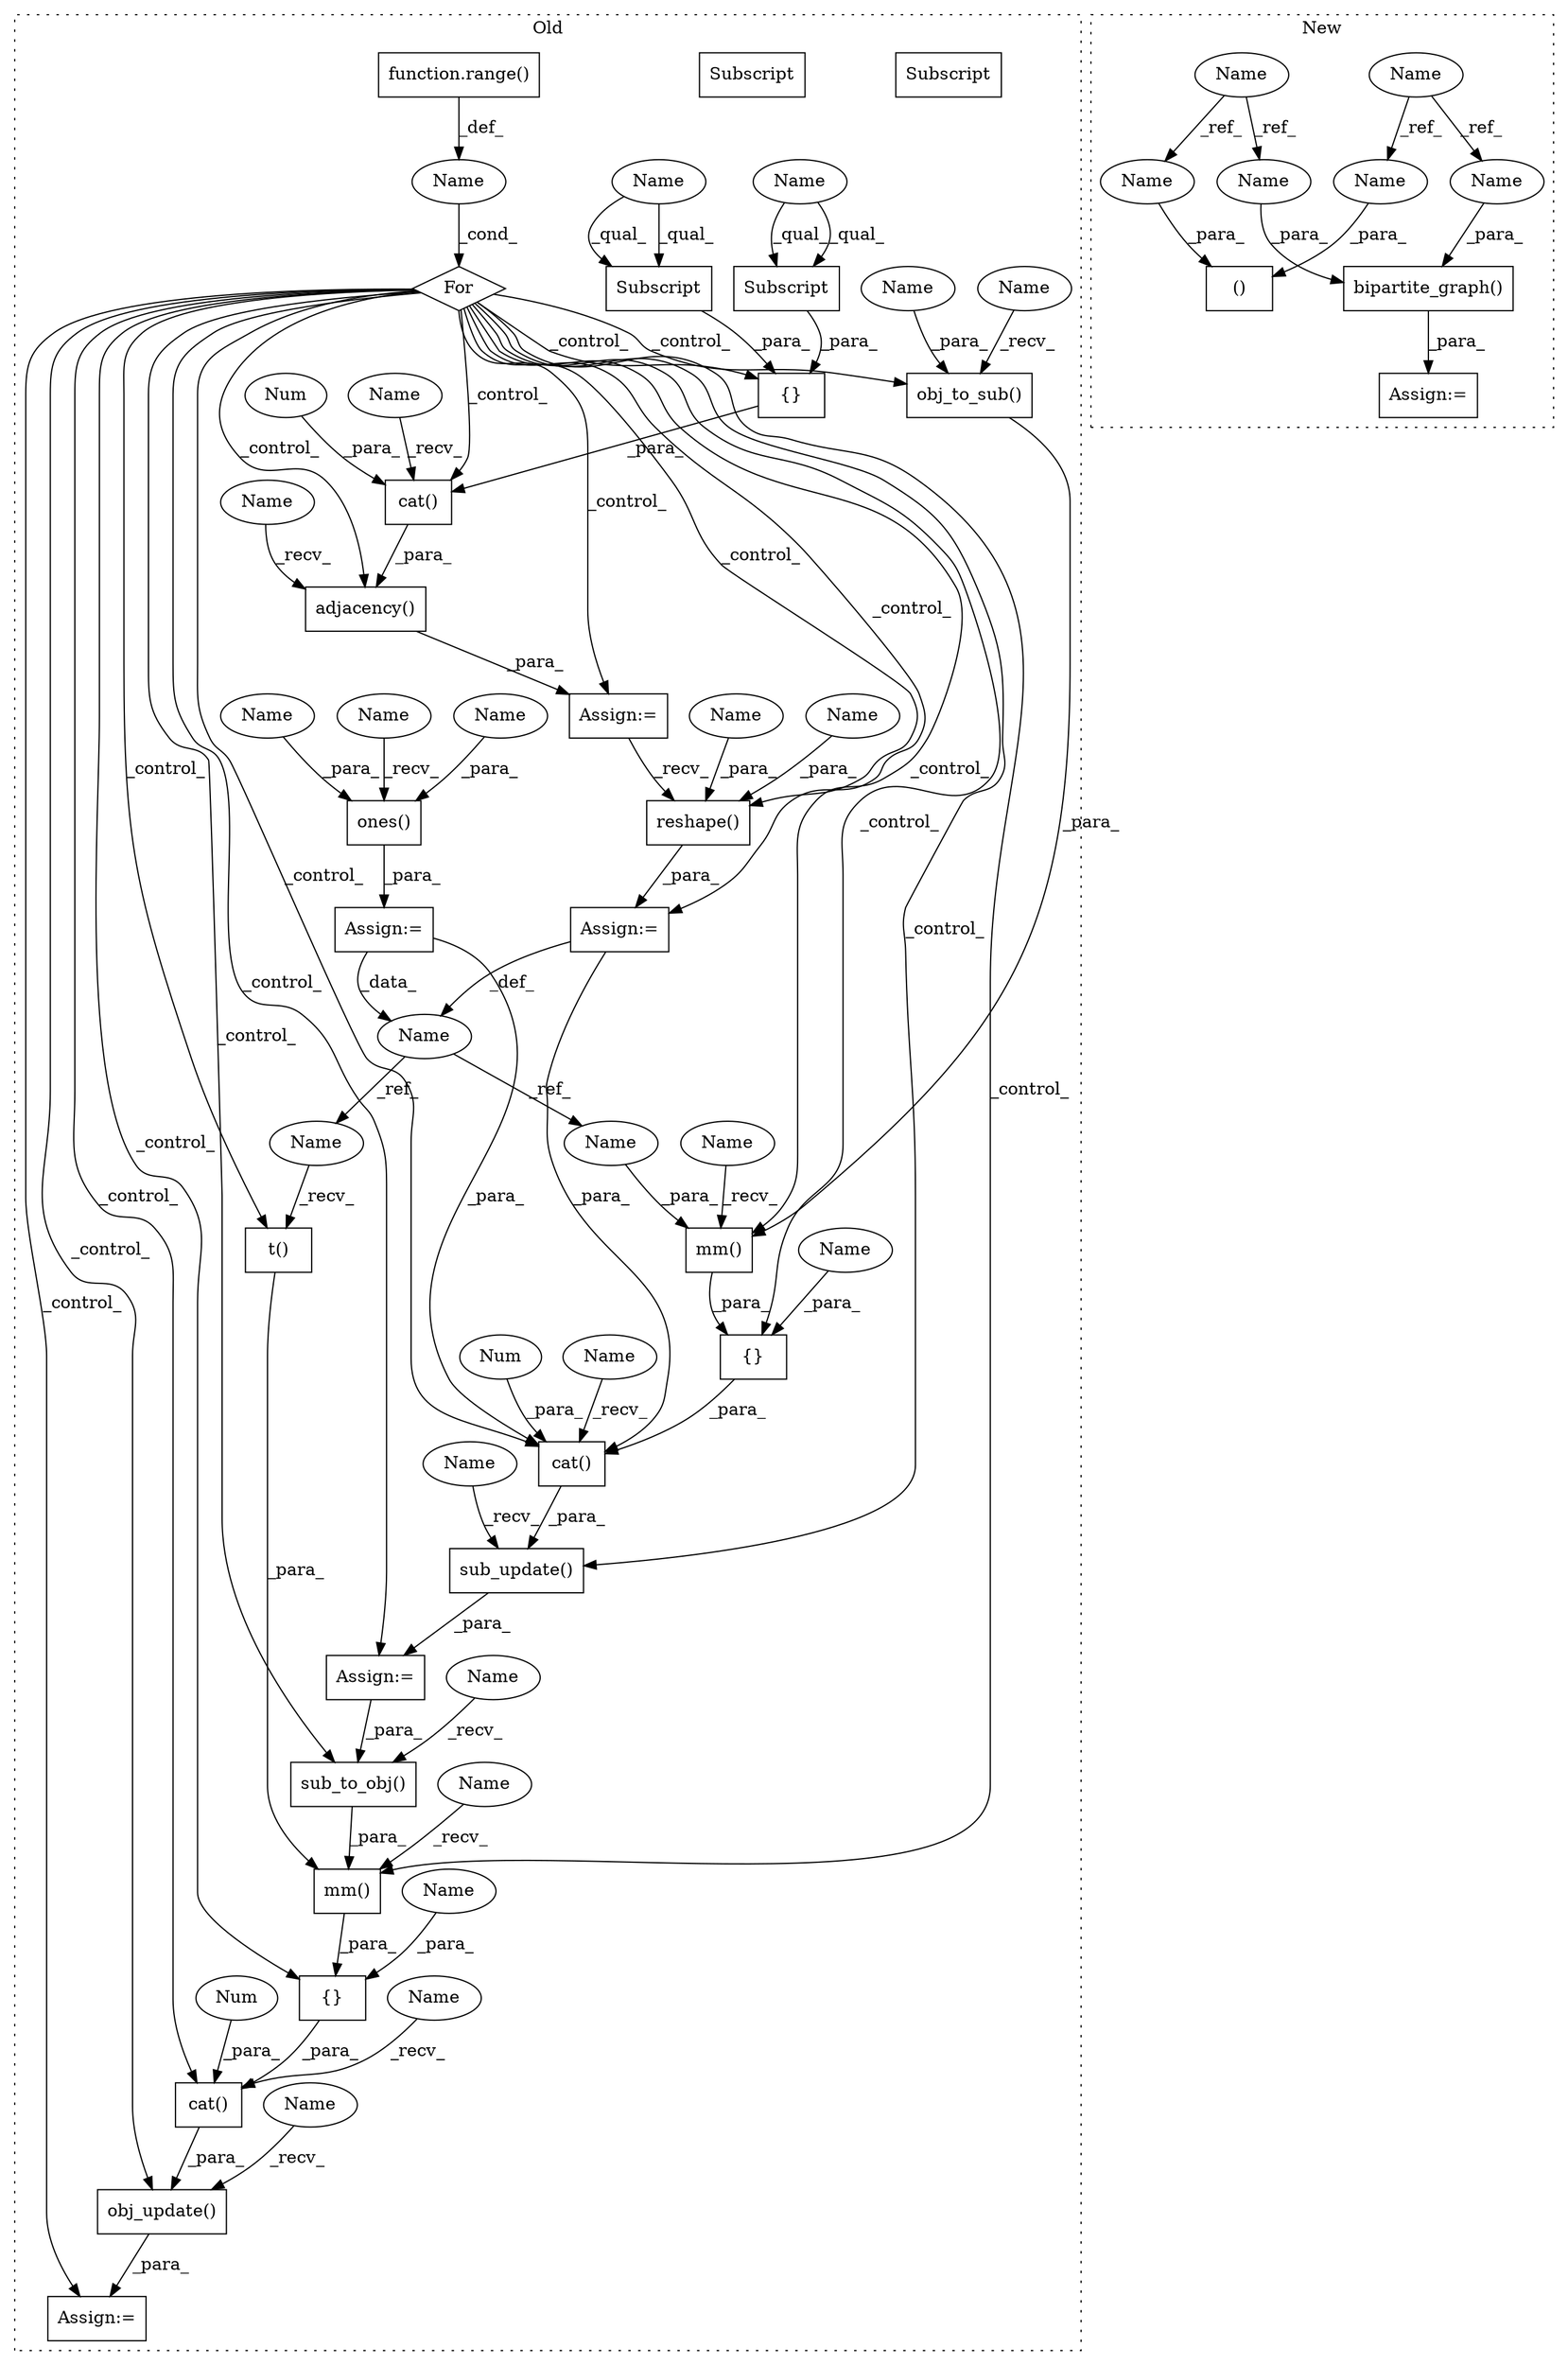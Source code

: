 digraph G {
subgraph cluster0 {
1 [label="cat()" a="75" s="9605,9759" l="10,1" shape="box"];
3 [label="sub_update()" a="75" s="9324,9491" l="16,1" shape="box"];
4 [label="obj_to_sub()" a="75" s="9437,9467" l="16,1" shape="box"];
5 [label="{}" a="59" s="9088,9168" l="22,0" shape="box"];
9 [label="{}" a="59" s="9615,9738" l="22,0" shape="box"];
10 [label="Subscript" a="63" s="9110,0" l="19,0" shape="box"];
11 [label="{}" a="59" s="9350,9469" l="22,0" shape="box"];
12 [label="Subscript" a="63" s="9151,0" l="17,0" shape="box"];
13 [label="ones()" a="75" s="8913,8930" l="11,16" shape="box"];
14 [label="function.range()" a="75" s="8968,8987" l="6,1" shape="box"];
15 [label="mm()" a="75" s="9410,9468" l="9,1" shape="box"];
16 [label="obj_update()" a="75" s="9589,9760" l="16,1" shape="box"];
17 [label="mm()" a="75" s="9673,9737" l="9,1" shape="box"];
18 [label="t()" a="75" s="9682" l="20" shape="box"];
19 [label="adjacency()" a="75" s="9063,9190" l="15,1" shape="box"];
20 [label="Name" a="87" s="8963" l="1" shape="ellipse"];
21 [label="cat()" a="75" s="9078,9189" l="10,1" shape="box"];
22 [label="Name" a="87" s="9208" l="16" shape="ellipse"];
23 [label="cat()" a="75" s="9340,9490" l="10,1" shape="box"];
24 [label="reshape()" a="75" s="9227,9249" l="16,1" shape="box"];
25 [label="For" a="107" s="8959,8988" l="4,65" shape="diamond"];
26 [label="sub_to_obj()" a="75" s="9704,9736" l="16,1" shape="box"];
27 [label="Num" a="76" s="9758" l="1" shape="ellipse"];
28 [label="Num" a="76" s="9489" l="1" shape="ellipse"];
29 [label="Num" a="76" s="9188" l="1" shape="ellipse"];
31 [label="Assign:=" a="68" s="9060" l="3" shape="box"];
32 [label="Assign:=" a="68" s="8910" l="3" shape="box"];
33 [label="Assign:=" a="68" s="9321" l="3" shape="box"];
34 [label="Assign:=" a="68" s="9224" l="3" shape="box"];
35 [label="Assign:=" a="68" s="9586" l="3" shape="box"];
38 [label="Name" a="87" s="8924" l="3" shape="ellipse"];
39 [label="Name" a="87" s="9243" l="3" shape="ellipse"];
40 [label="Name" a="87" s="8929" l="1" shape="ellipse"];
41 [label="Name" a="87" s="9248" l="1" shape="ellipse"];
42 [label="Name" a="87" s="9419" l="16" shape="ellipse"];
43 [label="Name" a="87" s="9682" l="16" shape="ellipse"];
44 [label="Name" a="87" s="9372" l="16" shape="ellipse"];
45 [label="Name" a="87" s="9110" l="16" shape="ellipse"];
46 [label="Subscript" a="63" s="9110,0" l="19,0" shape="box"];
49 [label="Name" a="87" s="9704" l="4" shape="ellipse"];
50 [label="Name" a="87" s="9063" l="4" shape="ellipse"];
51 [label="Name" a="87" s="9589" l="4" shape="ellipse"];
52 [label="Name" a="87" s="9437" l="4" shape="ellipse"];
53 [label="Name" a="87" s="9324" l="4" shape="ellipse"];
54 [label="Name" a="87" s="9637" l="14" shape="ellipse"];
55 [label="Name" a="87" s="9453" l="14" shape="ellipse"];
56 [label="Name" a="87" s="9151" l="14" shape="ellipse"];
57 [label="Subscript" a="63" s="9151,0" l="17,0" shape="box"];
58 [label="Name" a="87" s="9078" l="5" shape="ellipse"];
59 [label="Name" a="87" s="9410" l="5" shape="ellipse"];
60 [label="Name" a="87" s="9340" l="5" shape="ellipse"];
61 [label="Name" a="87" s="9673" l="5" shape="ellipse"];
62 [label="Name" a="87" s="8913" l="5" shape="ellipse"];
63 [label="Name" a="87" s="9605" l="5" shape="ellipse"];
label = "Old";
style="dotted";
}
subgraph cluster1 {
2 [label="bipartite_graph()" a="75" s="10537,10607" l="38,14" shape="box"];
6 [label="Name" a="87" s="9633" l="14" shape="ellipse"];
7 [label="()" a="54" s="10500" l="34" shape="box"];
8 [label="Name" a="87" s="9731" l="16" shape="ellipse"];
30 [label="Assign:=" a="68" s="10500" l="37" shape="box"];
36 [label="Name" a="87" s="10484" l="16" shape="ellipse"];
37 [label="Name" a="87" s="10575" l="16" shape="ellipse"];
47 [label="Name" a="87" s="10502" l="14" shape="ellipse"];
48 [label="Name" a="87" s="10593" l="14" shape="ellipse"];
label = "New";
style="dotted";
}
1 -> 16 [label="_para_"];
2 -> 30 [label="_para_"];
3 -> 33 [label="_para_"];
4 -> 15 [label="_para_"];
5 -> 21 [label="_para_"];
6 -> 47 [label="_ref_"];
6 -> 48 [label="_ref_"];
8 -> 37 [label="_ref_"];
8 -> 36 [label="_ref_"];
9 -> 1 [label="_para_"];
11 -> 23 [label="_para_"];
13 -> 32 [label="_para_"];
14 -> 20 [label="_def_"];
15 -> 11 [label="_para_"];
16 -> 35 [label="_para_"];
17 -> 9 [label="_para_"];
18 -> 17 [label="_para_"];
19 -> 31 [label="_para_"];
20 -> 25 [label="_cond_"];
21 -> 19 [label="_para_"];
22 -> 42 [label="_ref_"];
22 -> 43 [label="_ref_"];
23 -> 3 [label="_para_"];
24 -> 34 [label="_para_"];
25 -> 33 [label="_control_"];
25 -> 15 [label="_control_"];
25 -> 3 [label="_control_"];
25 -> 21 [label="_control_"];
25 -> 31 [label="_control_"];
25 -> 1 [label="_control_"];
25 -> 24 [label="_control_"];
25 -> 26 [label="_control_"];
25 -> 18 [label="_control_"];
25 -> 35 [label="_control_"];
25 -> 4 [label="_control_"];
25 -> 9 [label="_control_"];
25 -> 16 [label="_control_"];
25 -> 11 [label="_control_"];
25 -> 34 [label="_control_"];
25 -> 17 [label="_control_"];
25 -> 23 [label="_control_"];
25 -> 19 [label="_control_"];
25 -> 5 [label="_control_"];
26 -> 17 [label="_para_"];
27 -> 1 [label="_para_"];
28 -> 23 [label="_para_"];
29 -> 21 [label="_para_"];
31 -> 24 [label="_recv_"];
32 -> 22 [label="_data_"];
32 -> 23 [label="_para_"];
33 -> 26 [label="_para_"];
34 -> 23 [label="_para_"];
34 -> 22 [label="_def_"];
36 -> 7 [label="_para_"];
37 -> 2 [label="_para_"];
38 -> 13 [label="_para_"];
39 -> 24 [label="_para_"];
40 -> 13 [label="_para_"];
41 -> 24 [label="_para_"];
42 -> 15 [label="_para_"];
43 -> 18 [label="_recv_"];
44 -> 11 [label="_para_"];
45 -> 46 [label="_qual_"];
45 -> 46 [label="_qual_"];
46 -> 5 [label="_para_"];
47 -> 7 [label="_para_"];
48 -> 2 [label="_para_"];
49 -> 26 [label="_recv_"];
50 -> 19 [label="_recv_"];
51 -> 16 [label="_recv_"];
52 -> 4 [label="_recv_"];
53 -> 3 [label="_recv_"];
54 -> 9 [label="_para_"];
55 -> 4 [label="_para_"];
56 -> 57 [label="_qual_"];
56 -> 57 [label="_qual_"];
57 -> 5 [label="_para_"];
58 -> 21 [label="_recv_"];
59 -> 15 [label="_recv_"];
60 -> 23 [label="_recv_"];
61 -> 17 [label="_recv_"];
62 -> 13 [label="_recv_"];
63 -> 1 [label="_recv_"];
}